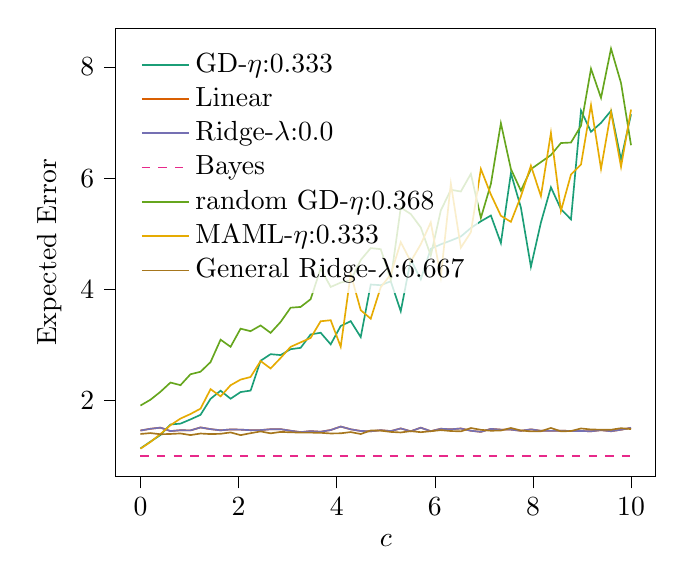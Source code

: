 % This file was created with tikzplotlib v0.10.1.
\begin{tikzpicture}

\definecolor{chocolate217952}{RGB}{217,95,2}
\definecolor{darkcyan27158119}{RGB}{27,158,119}
\definecolor{darkgoldenrod16611829}{RGB}{166,118,29}
\definecolor{darkgray176}{RGB}{176,176,176}
\definecolor{deeppink23141138}{RGB}{231,41,138}
\definecolor{lightslategray117112179}{RGB}{117,112,179}
\definecolor{olivedrab10216630}{RGB}{102,166,30}
\definecolor{orange2301712}{RGB}{230,171,2}

\begin{axis}[
legend cell align={left},
legend style={
  fill opacity=0.8,
  draw opacity=1,
  text opacity=1,
  at={(0.03,0.97)},
  anchor=north west,
  draw=none
},
tick align=outside,
tick pos=left,
x grid style={darkgray176},
xlabel={\(\displaystyle c\)},
xmin=-0.5, xmax=10.5,
xtick style={color=black},
y grid style={darkgray176},
ylabel={Expected Error},
ymin=0.633, ymax=8.697,
ytick style={color=black}
]
\addplot [semithick, darkcyan27158119]
table {%
0 1.138
0.204 1.261
0.408 1.381
0.612 1.57
0.816 1.585
1.02 1.661
1.224 1.743
1.429 2.031
1.633 2.177
1.837 2.033
2.041 2.153
2.245 2.179
2.449 2.716
2.653 2.834
2.857 2.818
3.061 2.924
3.265 2.948
3.469 3.189
3.673 3.22
3.878 3.011
4.082 3.341
4.286 3.428
4.49 3.141
4.694 4.087
4.898 4.075
5.102 4.145
5.306 3.607
5.51 4.535
5.714 4.179
5.918 4.729
6.122 4.81
6.327 4.878
6.531 4.951
6.735 5.104
6.939 5.224
7.143 5.328
7.347 4.833
7.551 6.09
7.755 5.471
7.959 4.407
8.163 5.202
8.367 5.836
8.571 5.443
8.776 5.259
8.98 7.216
9.184 6.834
9.388 6.995
9.592 7.212
9.796 6.334
10 7.149
};
\addlegendentry{GD-$\eta$:0.333}
\addplot [semithick, chocolate217952]
table {%
0 1.461
0.204 1.492
0.408 1.513
0.612 1.451
0.816 1.466
1.02 1.463
1.224 1.516
1.429 1.486
1.633 1.465
1.837 1.48
2.041 1.477
2.245 1.467
2.449 1.469
2.653 1.484
2.857 1.485
3.061 1.457
3.265 1.432
3.469 1.45
3.673 1.439
3.878 1.47
4.082 1.532
4.286 1.483
4.49 1.453
4.694 1.447
4.898 1.467
5.102 1.451
5.306 1.498
5.51 1.448
5.714 1.512
5.918 1.449
6.122 1.493
6.327 1.483
6.531 1.498
6.735 1.457
6.939 1.437
7.143 1.491
7.347 1.477
7.551 1.477
7.755 1.456
7.959 1.482
8.163 1.456
8.367 1.455
8.571 1.457
8.776 1.454
8.98 1.453
9.184 1.447
9.388 1.468
9.592 1.448
9.796 1.475
10 1.51
};
\addlegendentry{Linear}
\addplot [semithick, lightslategray117112179]
table {%
0 1.461
0.204 1.492
0.408 1.513
0.612 1.451
0.816 1.466
1.02 1.463
1.224 1.516
1.429 1.486
1.633 1.465
1.837 1.48
2.041 1.477
2.245 1.467
2.449 1.469
2.653 1.484
2.857 1.485
3.061 1.457
3.265 1.432
3.469 1.45
3.673 1.439
3.878 1.47
4.082 1.532
4.286 1.483
4.49 1.453
4.694 1.447
4.898 1.467
5.102 1.451
5.306 1.498
5.51 1.448
5.714 1.512
5.918 1.449
6.122 1.493
6.327 1.483
6.531 1.497
6.735 1.457
6.939 1.437
7.143 1.49
7.347 1.477
7.551 1.477
7.755 1.456
7.959 1.482
8.163 1.456
8.367 1.455
8.571 1.457
8.776 1.454
8.98 1.453
9.184 1.447
9.388 1.467
9.592 1.448
9.796 1.475
10 1.51
};
\addlegendentry{Ridge-$\lambda$:0.0}
\addplot [semithick, deeppink23141138, dashed]
table {%
0 1.0
0.204 1.0
0.408 1.0
0.612 1.0
0.816 1.0
1.02 1.0
1.224 1.0
1.429 1.0
1.633 1.0
1.837 1.0
2.041 1.0
2.245 1.0
2.449 1.0
2.653 1.0
2.857 1.0
3.061 1.0
3.265 1.0
3.469 1.0
3.673 1.0
3.878 1.0
4.082 1.0
4.286 1.0
4.49 1.0
4.694 1.0
4.898 1.0
5.102 1.0
5.306 1.0
5.51 1.0
5.714 1.0
5.918 1.0
6.122 1.0
6.327 1.0
6.531 1.0
6.735 1.0
6.939 1.0
7.143 1.0
7.347 1.0
7.551 1.0
7.755 1.0
7.959 1.0
8.163 1.0
8.367 1.0
8.571 1.0
8.776 1.0
8.98 1.0
9.184 1.0
9.388 1.0
9.592 1.0
9.796 1.0
10 1.0
};
\addlegendentry{Bayes}
\addplot [semithick, olivedrab10216630]
table {%
0 1.91
0.204 2.015
0.408 2.158
0.612 2.324
0.816 2.277
1.02 2.473
1.224 2.518
1.429 2.692
1.633 3.095
1.837 2.967
2.041 3.293
2.245 3.248
2.449 3.351
2.653 3.217
2.857 3.414
3.061 3.67
3.265 3.684
3.469 3.823
3.673 4.374
3.878 4.043
4.082 4.122
4.286 4.163
4.49 4.528
4.694 4.742
4.898 4.723
5.102 4.172
5.306 5.471
5.51 5.355
5.714 5.114
5.918 4.608
6.122 5.418
6.327 5.791
6.531 5.76
6.735 6.078
6.939 5.285
7.143 5.895
7.347 6.988
7.551 6.165
7.755 5.775
7.959 6.162
8.163 6.289
8.367 6.416
8.571 6.632
8.776 6.641
8.98 6.942
9.184 7.968
9.388 7.444
9.592 8.33
9.796 7.711
10 6.593
};
\addlegendentry{random GD-$\eta$:0.368}
\addplot [semithick, orange2301712]
table {%
0 1.134
0.204 1.255
0.408 1.398
0.612 1.557
0.816 1.676
1.02 1.758
1.224 1.854
1.429 2.205
1.633 2.075
1.837 2.275
2.041 2.377
2.245 2.424
2.449 2.711
2.653 2.577
2.857 2.766
3.061 2.966
3.265 3.047
3.469 3.126
3.673 3.426
3.878 3.445
4.082 2.967
4.286 4.278
4.49 3.626
4.694 3.472
4.898 4.039
5.102 4.267
5.306 4.848
5.51 4.503
5.714 4.811
5.918 5.205
6.122 4.226
6.327 5.903
6.531 4.75
6.735 5.027
6.939 6.165
7.143 5.706
7.347 5.324
7.551 5.214
7.755 5.672
7.959 6.225
8.163 5.678
8.367 6.813
8.571 5.41
8.776 6.066
8.98 6.245
9.184 7.313
9.388 6.17
9.592 7.195
9.796 6.203
10 7.233
};
\addlegendentry{MAML-$\eta$:0.333}
\addplot [semithick, darkgoldenrod16611829]
table {%
0 1.399
0.204 1.415
0.408 1.394
0.612 1.399
0.816 1.408
1.02 1.379
1.224 1.407
1.429 1.397
1.633 1.402
1.837 1.427
2.041 1.378
2.245 1.413
2.449 1.445
2.653 1.41
2.857 1.436
3.061 1.429
3.265 1.424
3.469 1.423
3.673 1.42
3.878 1.408
4.082 1.411
4.286 1.433
4.49 1.398
4.694 1.462
4.898 1.459
5.102 1.436
5.306 1.426
5.51 1.45
5.714 1.431
5.918 1.449
6.122 1.468
6.327 1.452
6.531 1.446
6.735 1.506
6.939 1.474
7.143 1.457
7.347 1.461
7.551 1.507
7.755 1.462
7.959 1.445
8.163 1.447
8.367 1.507
8.571 1.446
8.776 1.452
8.98 1.498
9.184 1.48
9.388 1.476
9.592 1.475
9.796 1.503
10 1.487
};
\addlegendentry{General Ridge-$\lambda$:6.667}
\end{axis}

\end{tikzpicture}
